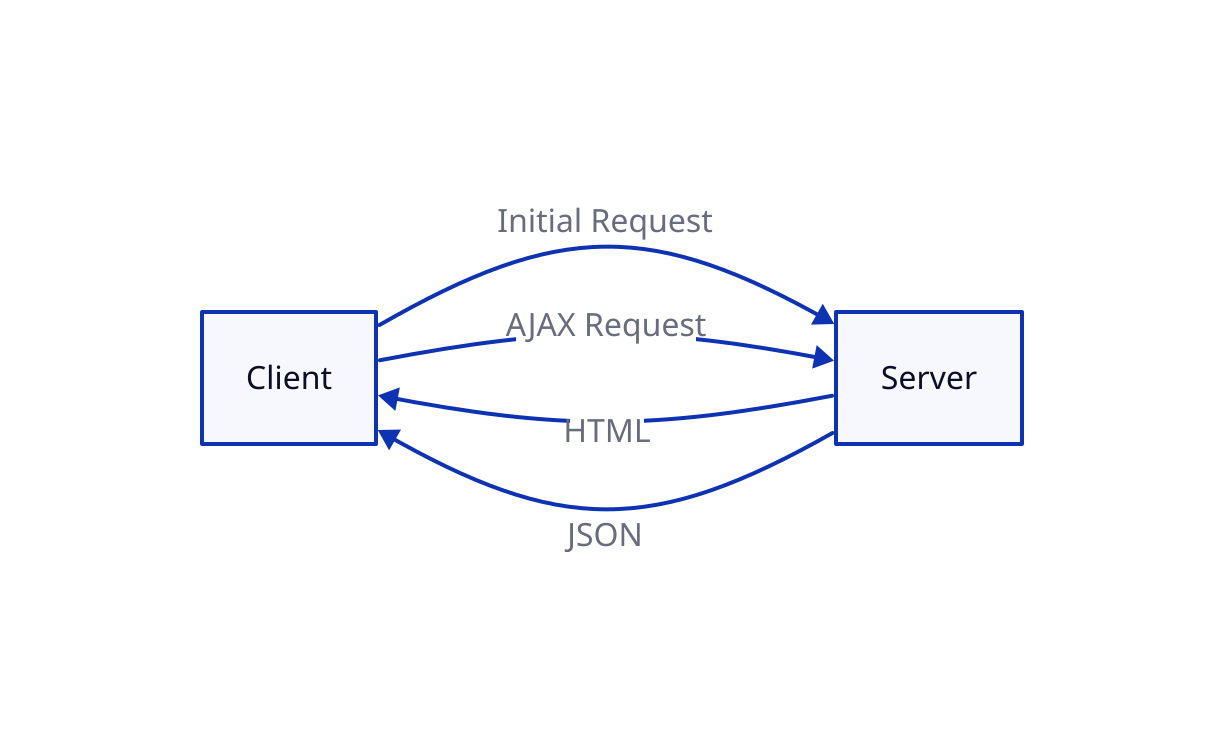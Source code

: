 direction: right

Client -> Server: Initial Request
Client <- Server: HTML
Client -> Server: AJAX Request
Client <- Server: JSON

